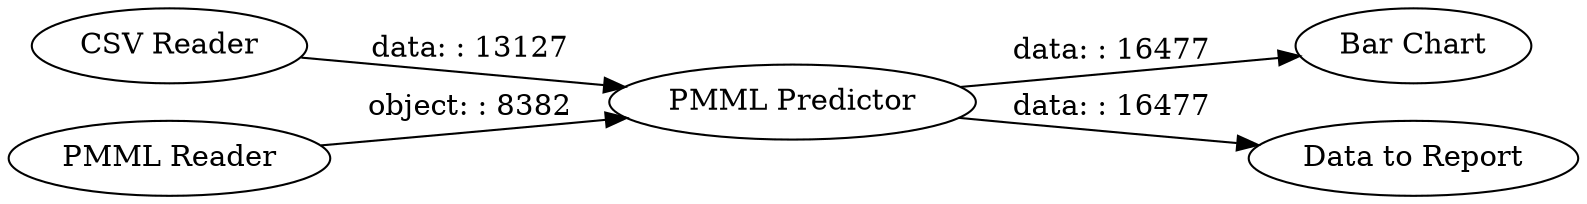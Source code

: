 digraph {
	"-8339824914339016117_3" [label="PMML Predictor"]
	"-8339824914339016117_1" [label="CSV Reader"]
	"-8339824914339016117_5" [label="Bar Chart"]
	"-8339824914339016117_4" [label="Data to Report"]
	"-8339824914339016117_2" [label="PMML Reader"]
	"-8339824914339016117_2" -> "-8339824914339016117_3" [label="object: : 8382"]
	"-8339824914339016117_1" -> "-8339824914339016117_3" [label="data: : 13127"]
	"-8339824914339016117_3" -> "-8339824914339016117_4" [label="data: : 16477"]
	"-8339824914339016117_3" -> "-8339824914339016117_5" [label="data: : 16477"]
	rankdir=LR
}
